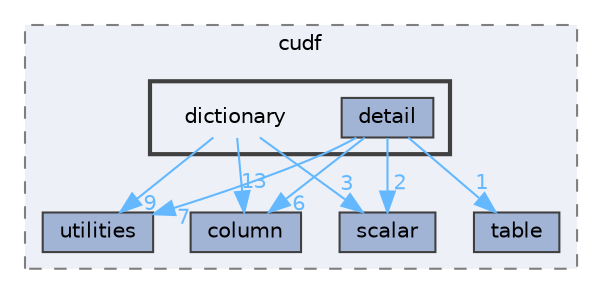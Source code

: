digraph "D:/gitLibrary/cudf/cpp/include/cudf/dictionary"
{
 // LATEX_PDF_SIZE
  bgcolor="transparent";
  edge [fontname=Helvetica,fontsize=10,labelfontname=Helvetica,labelfontsize=10];
  node [fontname=Helvetica,fontsize=10,shape=box,height=0.2,width=0.4];
  compound=true
  subgraph clusterdir_87e6427d1ef099fd52d9d0724c66b062 {
    graph [ bgcolor="#edf0f7", pencolor="grey50", label="cudf", fontname=Helvetica,fontsize=10 style="filled,dashed", URL="dir_87e6427d1ef099fd52d9d0724c66b062.html",tooltip=""]
  dir_8262fc92296c7dd0bcaa745c9549f750 [label="utilities", fillcolor="#a2b4d6", color="grey25", style="filled", URL="dir_8262fc92296c7dd0bcaa745c9549f750.html",tooltip=""];
  dir_fce7e93f70105769e490dda9a6ac64fb [label="column", fillcolor="#a2b4d6", color="grey25", style="filled", URL="dir_fce7e93f70105769e490dda9a6ac64fb.html",tooltip=""];
  dir_9d85f5b54f4565533fc543f57ae7704d [label="table", fillcolor="#a2b4d6", color="grey25", style="filled", URL="dir_9d85f5b54f4565533fc543f57ae7704d.html",tooltip=""];
  dir_afa83cc9b3075ac846db8d24480e5154 [label="scalar", fillcolor="#a2b4d6", color="grey25", style="filled", URL="dir_afa83cc9b3075ac846db8d24480e5154.html",tooltip=""];
  subgraph clusterdir_a51effb29f5c8c9cde7d0179a9fb21b1 {
    graph [ bgcolor="#edf0f7", pencolor="grey25", label="", fontname=Helvetica,fontsize=10 style="filled,bold", URL="dir_a51effb29f5c8c9cde7d0179a9fb21b1.html",tooltip=""]
    dir_a51effb29f5c8c9cde7d0179a9fb21b1 [shape=plaintext, label="dictionary"];
  dir_a7edbc4c293061c3a93f301af76032d7 [label="detail", fillcolor="#a2b4d6", color="grey25", style="filled", URL="dir_a7edbc4c293061c3a93f301af76032d7.html",tooltip=""];
  }
  }
  dir_a51effb29f5c8c9cde7d0179a9fb21b1->dir_8262fc92296c7dd0bcaa745c9549f750 [headlabel="9", labeldistance=1.5 headhref="dir_000017_000038.html" color="steelblue1" fontcolor="steelblue1"];
  dir_a51effb29f5c8c9cde7d0179a9fb21b1->dir_afa83cc9b3075ac846db8d24480e5154 [headlabel="3", labeldistance=1.5 headhref="dir_000017_000028.html" color="steelblue1" fontcolor="steelblue1"];
  dir_a51effb29f5c8c9cde7d0179a9fb21b1->dir_fce7e93f70105769e490dda9a6ac64fb [headlabel="13", labeldistance=1.5 headhref="dir_000017_000003.html" color="steelblue1" fontcolor="steelblue1"];
  dir_a7edbc4c293061c3a93f301af76032d7->dir_8262fc92296c7dd0bcaa745c9549f750 [headlabel="7", labeldistance=1.5 headhref="dir_000011_000038.html" color="steelblue1" fontcolor="steelblue1"];
  dir_a7edbc4c293061c3a93f301af76032d7->dir_9d85f5b54f4565533fc543f57ae7704d [headlabel="1", labeldistance=1.5 headhref="dir_000011_000033.html" color="steelblue1" fontcolor="steelblue1"];
  dir_a7edbc4c293061c3a93f301af76032d7->dir_afa83cc9b3075ac846db8d24480e5154 [headlabel="2", labeldistance=1.5 headhref="dir_000011_000028.html" color="steelblue1" fontcolor="steelblue1"];
  dir_a7edbc4c293061c3a93f301af76032d7->dir_fce7e93f70105769e490dda9a6ac64fb [headlabel="6", labeldistance=1.5 headhref="dir_000011_000003.html" color="steelblue1" fontcolor="steelblue1"];
}
